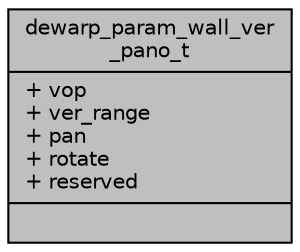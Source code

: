 digraph "dewarp_param_wall_ver_pano_t"
{
 // INTERACTIVE_SVG=YES
 // LATEX_PDF_SIZE
  bgcolor="transparent";
  edge [fontname="Helvetica",fontsize="10",labelfontname="Helvetica",labelfontsize="10"];
  node [fontname="Helvetica",fontsize="10",shape=record];
  Node1 [label="{dewarp_param_wall_ver\l_pano_t\n|+ vop\l+ ver_range\l+ pan\l+ rotate\l+ reserved\l|}",height=0.2,width=0.4,color="black", fillcolor="grey75", style="filled", fontcolor="black",tooltip="wall vertical panorama parameters, correction mode like vertical panorama/transverse mercator."];
}
